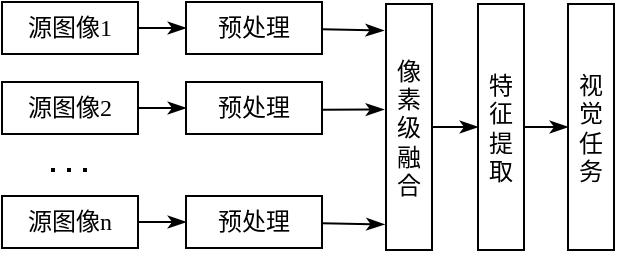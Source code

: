 <mxfile version="26.2.12">
  <diagram name="第 1 页" id="Hf2eqCypcos7LBFq_nce">
    <mxGraphModel dx="543" dy="265" grid="1" gridSize="10" guides="1" tooltips="1" connect="1" arrows="1" fold="1" page="1" pageScale="1" pageWidth="827" pageHeight="1169" math="0" shadow="0">
      <root>
        <mxCell id="0" />
        <mxCell id="1" parent="0" />
        <mxCell id="e10JoEDO19rW0weVWdUU-25" style="edgeStyle=none;shape=connector;rounded=0;orthogonalLoop=1;jettySize=auto;html=1;entryX=0;entryY=0.5;entryDx=0;entryDy=0;strokeColor=default;align=center;verticalAlign=middle;fontFamily=Helvetica;fontSize=11;fontColor=default;labelBackgroundColor=default;endArrow=classicThin;endFill=1;" edge="1" parent="1" source="WbX1VcM4DFkPwirWqkNb-6" target="e10JoEDO19rW0weVWdUU-8">
          <mxGeometry relative="1" as="geometry" />
        </mxCell>
        <mxCell id="WbX1VcM4DFkPwirWqkNb-6" value="像素级融合" style="rounded=0;whiteSpace=wrap;html=1;fontFamily=宋体;fontSource=https%3A%2F%2Ffonts.googleapis.com%2Fcss%3Ffamily%3D%25E5%25AE%258B%25E4%25BD%2593;" parent="1" vertex="1">
          <mxGeometry x="330" y="361" width="23" height="123" as="geometry" />
        </mxCell>
        <mxCell id="e10JoEDO19rW0weVWdUU-10" style="rounded=0;orthogonalLoop=1;jettySize=auto;html=1;entryX=0;entryY=0.5;entryDx=0;entryDy=0;endArrow=classicThin;endFill=1;" edge="1" parent="1" source="e10JoEDO19rW0weVWdUU-1" target="e10JoEDO19rW0weVWdUU-4">
          <mxGeometry relative="1" as="geometry" />
        </mxCell>
        <mxCell id="e10JoEDO19rW0weVWdUU-1" value="源图像1" style="rounded=0;whiteSpace=wrap;html=1;fontFamily=宋体;fontSource=https%3A%2F%2Ffonts.googleapis.com%2Fcss%3Ffamily%3D%25E5%25AE%258B%25E4%25BD%2593;" vertex="1" parent="1">
          <mxGeometry x="138" y="360" width="68" height="26" as="geometry" />
        </mxCell>
        <mxCell id="e10JoEDO19rW0weVWdUU-20" style="edgeStyle=none;shape=connector;rounded=0;orthogonalLoop=1;jettySize=auto;html=1;entryX=0;entryY=0.5;entryDx=0;entryDy=0;strokeColor=default;align=center;verticalAlign=middle;fontFamily=Helvetica;fontSize=11;fontColor=default;labelBackgroundColor=default;endArrow=classicThin;endFill=1;" edge="1" parent="1" source="e10JoEDO19rW0weVWdUU-2" target="e10JoEDO19rW0weVWdUU-5">
          <mxGeometry relative="1" as="geometry" />
        </mxCell>
        <mxCell id="e10JoEDO19rW0weVWdUU-2" value="源图像2" style="rounded=0;whiteSpace=wrap;html=1;fontFamily=宋体;fontSource=https%3A%2F%2Ffonts.googleapis.com%2Fcss%3Ffamily%3D%25E5%25AE%258B%25E4%25BD%2593;" vertex="1" parent="1">
          <mxGeometry x="138" y="400" width="68" height="26" as="geometry" />
        </mxCell>
        <mxCell id="e10JoEDO19rW0weVWdUU-21" style="edgeStyle=none;shape=connector;rounded=0;orthogonalLoop=1;jettySize=auto;html=1;entryX=0;entryY=0.5;entryDx=0;entryDy=0;strokeColor=default;align=center;verticalAlign=middle;fontFamily=Helvetica;fontSize=11;fontColor=default;labelBackgroundColor=default;endArrow=classicThin;endFill=1;" edge="1" parent="1" source="e10JoEDO19rW0weVWdUU-3" target="e10JoEDO19rW0weVWdUU-6">
          <mxGeometry relative="1" as="geometry" />
        </mxCell>
        <mxCell id="e10JoEDO19rW0weVWdUU-3" value="源图像n" style="rounded=0;whiteSpace=wrap;html=1;fontFamily=宋体;fontSource=https%3A%2F%2Ffonts.googleapis.com%2Fcss%3Ffamily%3D%25E5%25AE%258B%25E4%25BD%2593;" vertex="1" parent="1">
          <mxGeometry x="138" y="457" width="68" height="26" as="geometry" />
        </mxCell>
        <mxCell id="e10JoEDO19rW0weVWdUU-4" value="预处理" style="rounded=0;whiteSpace=wrap;html=1;fontFamily=宋体;fontSource=https%3A%2F%2Ffonts.googleapis.com%2Fcss%3Ffamily%3D%25E5%25AE%258B%25E4%25BD%2593;" vertex="1" parent="1">
          <mxGeometry x="230" y="360" width="68" height="26" as="geometry" />
        </mxCell>
        <mxCell id="e10JoEDO19rW0weVWdUU-5" value="预处理" style="rounded=0;whiteSpace=wrap;html=1;fontFamily=宋体;fontSource=https%3A%2F%2Ffonts.googleapis.com%2Fcss%3Ffamily%3D%25E5%25AE%258B%25E4%25BD%2593;" vertex="1" parent="1">
          <mxGeometry x="230" y="400" width="68" height="26" as="geometry" />
        </mxCell>
        <mxCell id="e10JoEDO19rW0weVWdUU-6" value="预处理" style="rounded=0;whiteSpace=wrap;html=1;fontFamily=宋体;fontSource=https%3A%2F%2Ffonts.googleapis.com%2Fcss%3Ffamily%3D%25E5%25AE%258B%25E4%25BD%2593;" vertex="1" parent="1">
          <mxGeometry x="230" y="457" width="68" height="26" as="geometry" />
        </mxCell>
        <mxCell id="e10JoEDO19rW0weVWdUU-7" value="" style="endArrow=none;dashed=1;html=1;dashPattern=1 3;strokeWidth=2;rounded=0;strokeColor=default;align=center;verticalAlign=middle;fontFamily=宋体;fontSize=11;fontColor=default;labelBackgroundColor=default;exitX=1;exitY=0.5;exitDx=0;exitDy=0;fontSource=https%3A%2F%2Ffonts.googleapis.com%2Fcss%3Ffamily%3D%25E5%25AE%258B%25E4%25BD%2593;" edge="1" parent="1">
          <mxGeometry width="50" height="50" relative="1" as="geometry">
            <mxPoint x="162.5" y="444" as="sourcePoint" />
            <mxPoint x="181.5" y="444" as="targetPoint" />
          </mxGeometry>
        </mxCell>
        <mxCell id="e10JoEDO19rW0weVWdUU-26" style="edgeStyle=none;shape=connector;rounded=0;orthogonalLoop=1;jettySize=auto;html=1;entryX=0;entryY=0.5;entryDx=0;entryDy=0;strokeColor=default;align=center;verticalAlign=middle;fontFamily=Helvetica;fontSize=11;fontColor=default;labelBackgroundColor=default;endArrow=classicThin;endFill=1;" edge="1" parent="1" source="e10JoEDO19rW0weVWdUU-8" target="e10JoEDO19rW0weVWdUU-9">
          <mxGeometry relative="1" as="geometry" />
        </mxCell>
        <mxCell id="e10JoEDO19rW0weVWdUU-8" value="特征提取" style="rounded=0;whiteSpace=wrap;html=1;fontFamily=宋体;fontSource=https%3A%2F%2Ffonts.googleapis.com%2Fcss%3Ffamily%3D%25E5%25AE%258B%25E4%25BD%2593;" vertex="1" parent="1">
          <mxGeometry x="376" y="361" width="23" height="123" as="geometry" />
        </mxCell>
        <mxCell id="e10JoEDO19rW0weVWdUU-9" value="视觉任务" style="rounded=0;whiteSpace=wrap;html=1;fontFamily=宋体;fontSource=https%3A%2F%2Ffonts.googleapis.com%2Fcss%3Ffamily%3D%25E5%25AE%258B%25E4%25BD%2593;" vertex="1" parent="1">
          <mxGeometry x="421" y="361" width="23" height="123" as="geometry" />
        </mxCell>
        <mxCell id="e10JoEDO19rW0weVWdUU-22" style="edgeStyle=none;shape=connector;rounded=0;orthogonalLoop=1;jettySize=auto;html=1;entryX=-0.048;entryY=0.108;entryDx=0;entryDy=0;entryPerimeter=0;strokeColor=default;align=center;verticalAlign=middle;fontFamily=Helvetica;fontSize=11;fontColor=default;labelBackgroundColor=default;endArrow=classicThin;endFill=1;" edge="1" parent="1" source="e10JoEDO19rW0weVWdUU-4" target="WbX1VcM4DFkPwirWqkNb-6">
          <mxGeometry relative="1" as="geometry" />
        </mxCell>
        <mxCell id="e10JoEDO19rW0weVWdUU-23" style="edgeStyle=none;shape=connector;rounded=0;orthogonalLoop=1;jettySize=auto;html=1;entryX=-0.106;entryY=0.429;entryDx=0;entryDy=0;entryPerimeter=0;strokeColor=default;align=center;verticalAlign=middle;fontFamily=Helvetica;fontSize=11;fontColor=default;labelBackgroundColor=default;endArrow=classicThin;endFill=1;" edge="1" parent="1">
          <mxGeometry relative="1" as="geometry">
            <mxPoint x="298" y="413.875" as="sourcePoint" />
            <mxPoint x="329" y="413.767" as="targetPoint" />
          </mxGeometry>
        </mxCell>
        <mxCell id="e10JoEDO19rW0weVWdUU-24" style="edgeStyle=none;shape=connector;rounded=0;orthogonalLoop=1;jettySize=auto;html=1;entryX=-0.031;entryY=0.896;entryDx=0;entryDy=0;entryPerimeter=0;strokeColor=default;align=center;verticalAlign=middle;fontFamily=Helvetica;fontSize=11;fontColor=default;labelBackgroundColor=default;endArrow=classicThin;endFill=1;" edge="1" parent="1" source="e10JoEDO19rW0weVWdUU-6" target="WbX1VcM4DFkPwirWqkNb-6">
          <mxGeometry relative="1" as="geometry" />
        </mxCell>
      </root>
    </mxGraphModel>
  </diagram>
</mxfile>

